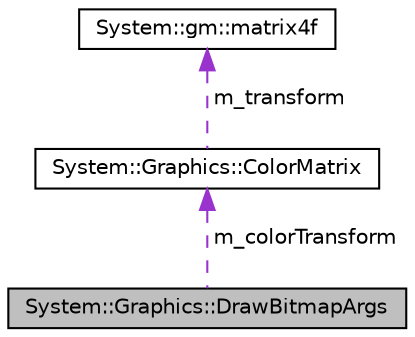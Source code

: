 digraph G
{
  edge [fontname="Helvetica",fontsize="10",labelfontname="Helvetica",labelfontsize="10"];
  node [fontname="Helvetica",fontsize="10",shape=record];
  Node1 [label="System::Graphics::DrawBitmapArgs",height=0.2,width=0.4,color="black", fillcolor="grey75", style="filled" fontcolor="black"];
  Node2 -> Node1 [dir="back",color="darkorchid3",fontsize="10",style="dashed",label=" m_colorTransform" ,fontname="Helvetica"];
  Node2 [label="System::Graphics::ColorMatrix",height=0.2,width=0.4,color="black", fillcolor="white", style="filled",URL="$class_system_1_1_graphics_1_1_color_matrix.html"];
  Node3 -> Node2 [dir="back",color="darkorchid3",fontsize="10",style="dashed",label=" m_transform" ,fontname="Helvetica"];
  Node3 [label="System::gm::matrix4f",height=0.2,width=0.4,color="black", fillcolor="white", style="filled",URL="$class_system_1_1gm_1_1matrix4f.html"];
}
